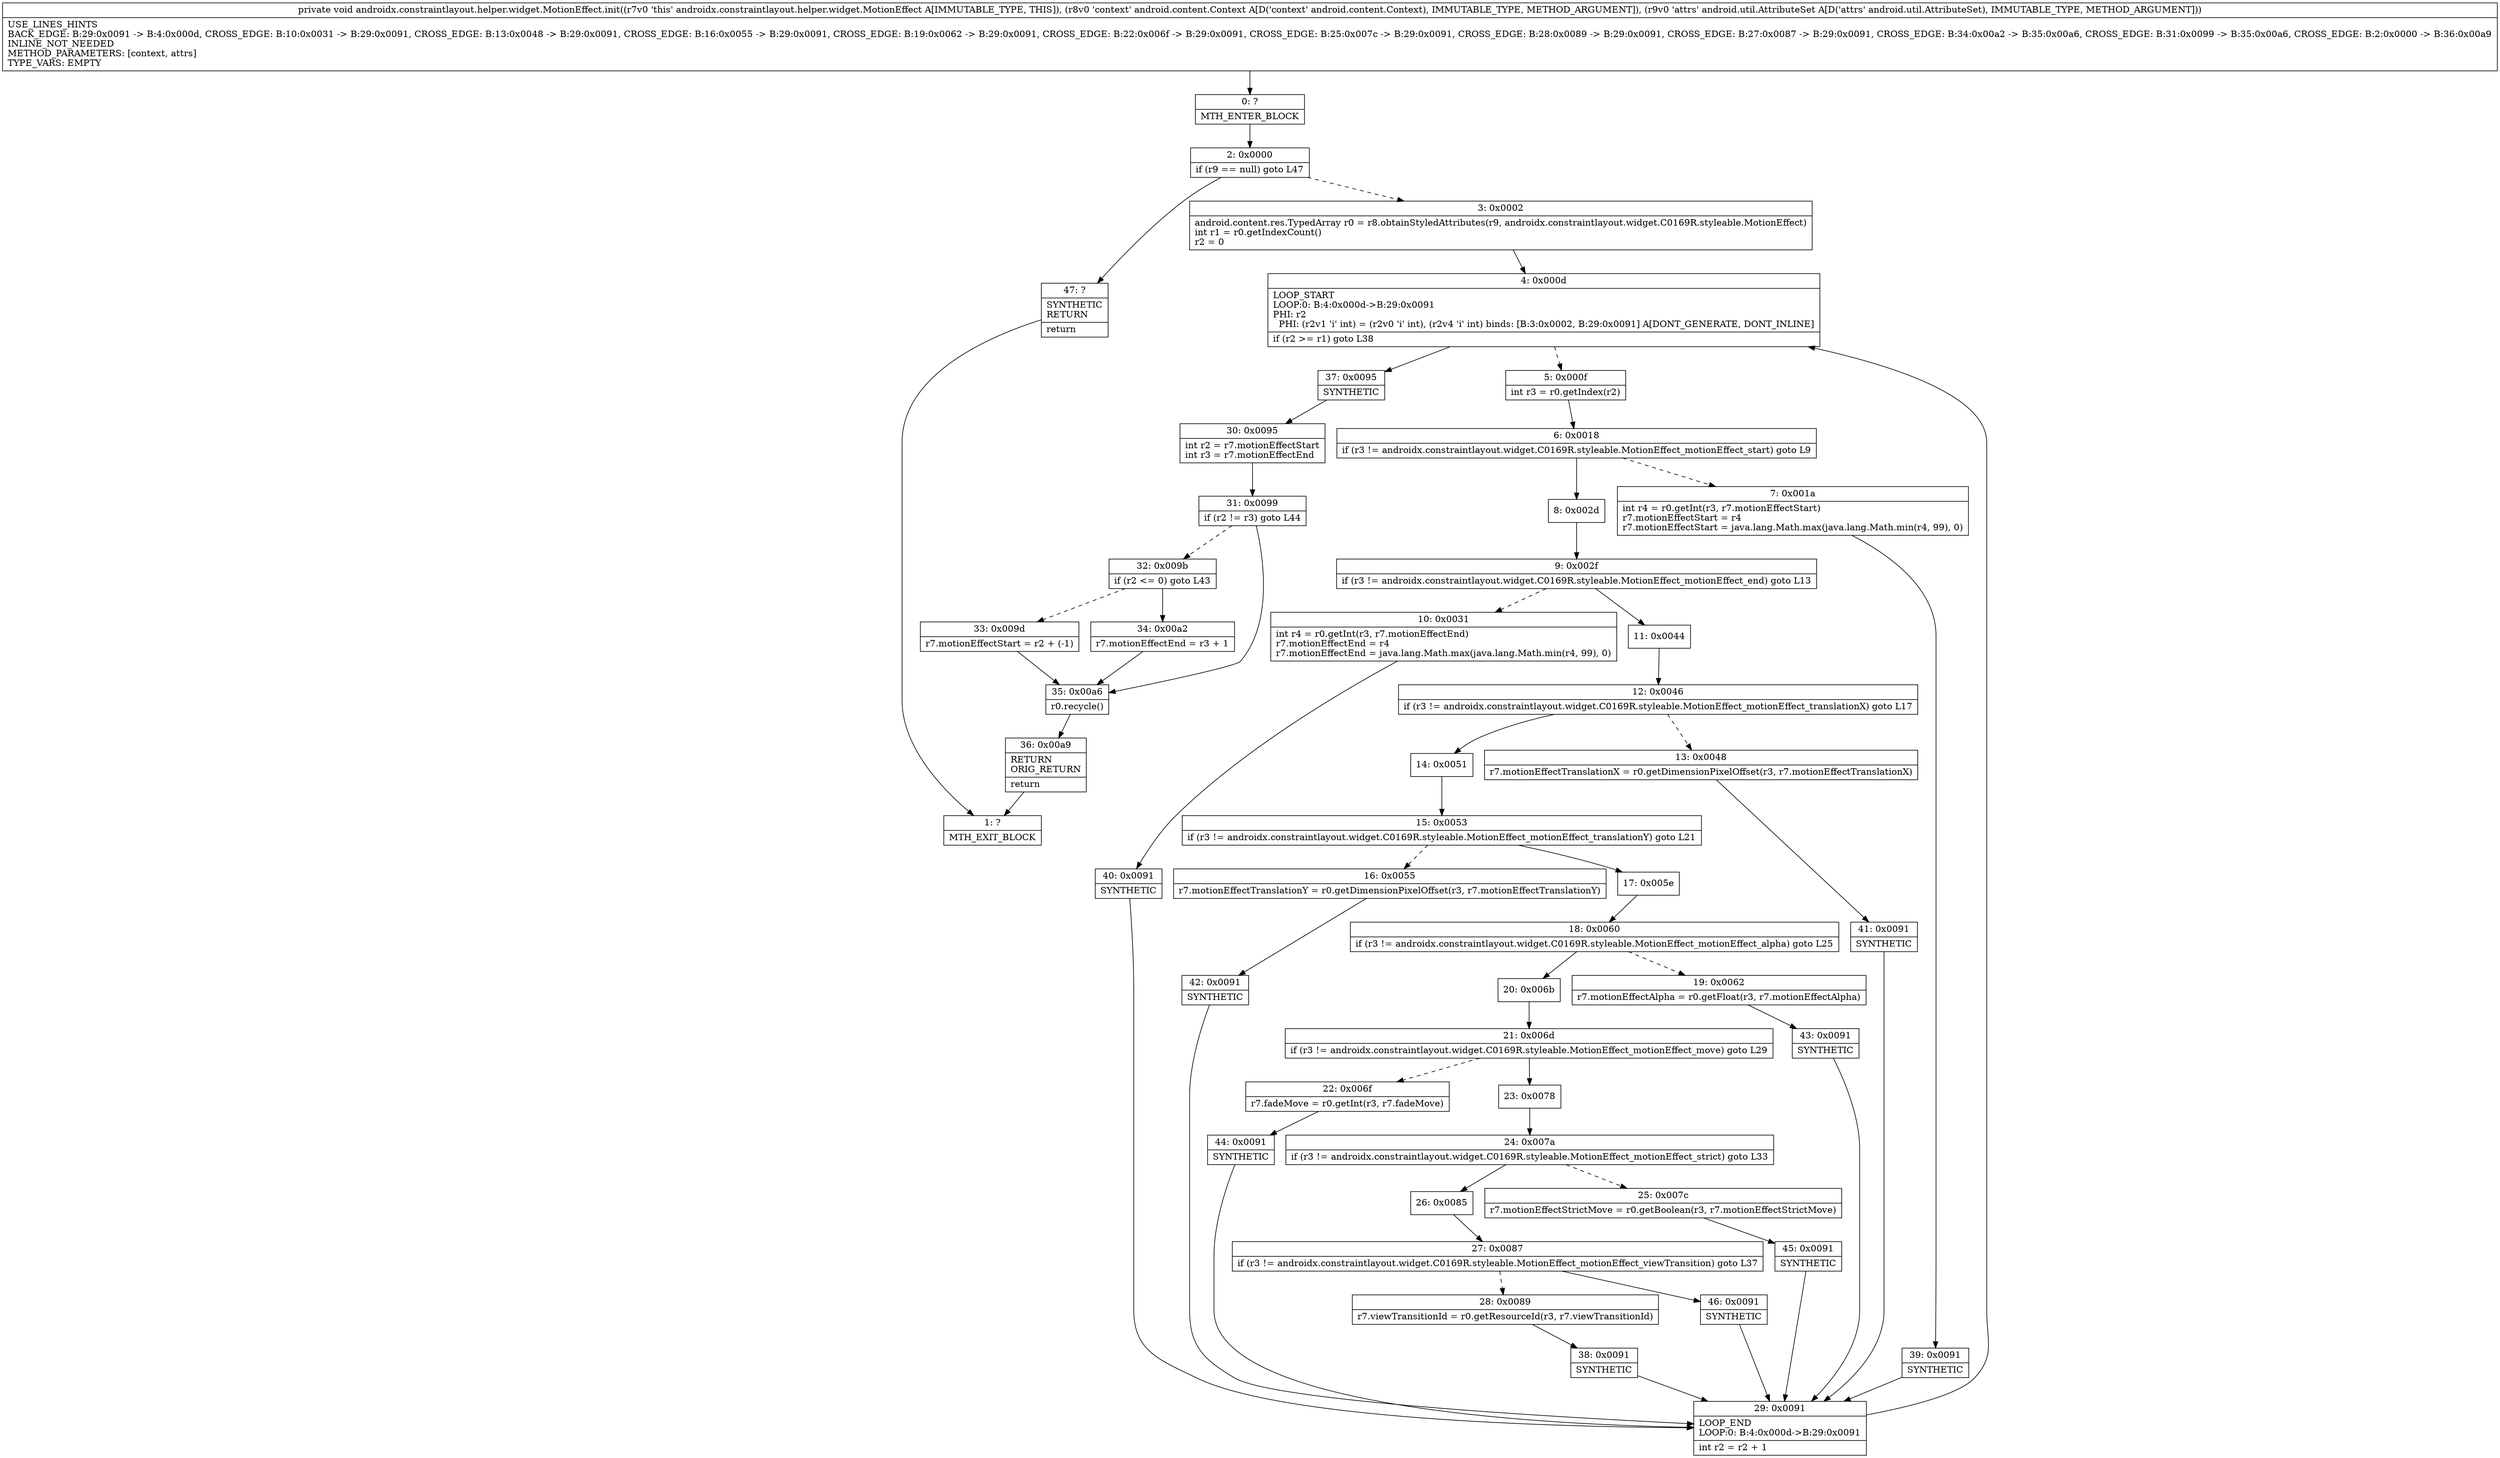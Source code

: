 digraph "CFG forandroidx.constraintlayout.helper.widget.MotionEffect.init(Landroid\/content\/Context;Landroid\/util\/AttributeSet;)V" {
Node_0 [shape=record,label="{0\:\ ?|MTH_ENTER_BLOCK\l}"];
Node_2 [shape=record,label="{2\:\ 0x0000|if (r9 == null) goto L47\l}"];
Node_3 [shape=record,label="{3\:\ 0x0002|android.content.res.TypedArray r0 = r8.obtainStyledAttributes(r9, androidx.constraintlayout.widget.C0169R.styleable.MotionEffect)\lint r1 = r0.getIndexCount()\lr2 = 0\l}"];
Node_4 [shape=record,label="{4\:\ 0x000d|LOOP_START\lLOOP:0: B:4:0x000d\-\>B:29:0x0091\lPHI: r2 \l  PHI: (r2v1 'i' int) = (r2v0 'i' int), (r2v4 'i' int) binds: [B:3:0x0002, B:29:0x0091] A[DONT_GENERATE, DONT_INLINE]\l|if (r2 \>= r1) goto L38\l}"];
Node_5 [shape=record,label="{5\:\ 0x000f|int r3 = r0.getIndex(r2)\l}"];
Node_6 [shape=record,label="{6\:\ 0x0018|if (r3 != androidx.constraintlayout.widget.C0169R.styleable.MotionEffect_motionEffect_start) goto L9\l}"];
Node_7 [shape=record,label="{7\:\ 0x001a|int r4 = r0.getInt(r3, r7.motionEffectStart)\lr7.motionEffectStart = r4\lr7.motionEffectStart = java.lang.Math.max(java.lang.Math.min(r4, 99), 0)\l}"];
Node_39 [shape=record,label="{39\:\ 0x0091|SYNTHETIC\l}"];
Node_29 [shape=record,label="{29\:\ 0x0091|LOOP_END\lLOOP:0: B:4:0x000d\-\>B:29:0x0091\l|int r2 = r2 + 1\l}"];
Node_8 [shape=record,label="{8\:\ 0x002d}"];
Node_9 [shape=record,label="{9\:\ 0x002f|if (r3 != androidx.constraintlayout.widget.C0169R.styleable.MotionEffect_motionEffect_end) goto L13\l}"];
Node_10 [shape=record,label="{10\:\ 0x0031|int r4 = r0.getInt(r3, r7.motionEffectEnd)\lr7.motionEffectEnd = r4\lr7.motionEffectEnd = java.lang.Math.max(java.lang.Math.min(r4, 99), 0)\l}"];
Node_40 [shape=record,label="{40\:\ 0x0091|SYNTHETIC\l}"];
Node_11 [shape=record,label="{11\:\ 0x0044}"];
Node_12 [shape=record,label="{12\:\ 0x0046|if (r3 != androidx.constraintlayout.widget.C0169R.styleable.MotionEffect_motionEffect_translationX) goto L17\l}"];
Node_13 [shape=record,label="{13\:\ 0x0048|r7.motionEffectTranslationX = r0.getDimensionPixelOffset(r3, r7.motionEffectTranslationX)\l}"];
Node_41 [shape=record,label="{41\:\ 0x0091|SYNTHETIC\l}"];
Node_14 [shape=record,label="{14\:\ 0x0051}"];
Node_15 [shape=record,label="{15\:\ 0x0053|if (r3 != androidx.constraintlayout.widget.C0169R.styleable.MotionEffect_motionEffect_translationY) goto L21\l}"];
Node_16 [shape=record,label="{16\:\ 0x0055|r7.motionEffectTranslationY = r0.getDimensionPixelOffset(r3, r7.motionEffectTranslationY)\l}"];
Node_42 [shape=record,label="{42\:\ 0x0091|SYNTHETIC\l}"];
Node_17 [shape=record,label="{17\:\ 0x005e}"];
Node_18 [shape=record,label="{18\:\ 0x0060|if (r3 != androidx.constraintlayout.widget.C0169R.styleable.MotionEffect_motionEffect_alpha) goto L25\l}"];
Node_19 [shape=record,label="{19\:\ 0x0062|r7.motionEffectAlpha = r0.getFloat(r3, r7.motionEffectAlpha)\l}"];
Node_43 [shape=record,label="{43\:\ 0x0091|SYNTHETIC\l}"];
Node_20 [shape=record,label="{20\:\ 0x006b}"];
Node_21 [shape=record,label="{21\:\ 0x006d|if (r3 != androidx.constraintlayout.widget.C0169R.styleable.MotionEffect_motionEffect_move) goto L29\l}"];
Node_22 [shape=record,label="{22\:\ 0x006f|r7.fadeMove = r0.getInt(r3, r7.fadeMove)\l}"];
Node_44 [shape=record,label="{44\:\ 0x0091|SYNTHETIC\l}"];
Node_23 [shape=record,label="{23\:\ 0x0078}"];
Node_24 [shape=record,label="{24\:\ 0x007a|if (r3 != androidx.constraintlayout.widget.C0169R.styleable.MotionEffect_motionEffect_strict) goto L33\l}"];
Node_25 [shape=record,label="{25\:\ 0x007c|r7.motionEffectStrictMove = r0.getBoolean(r3, r7.motionEffectStrictMove)\l}"];
Node_45 [shape=record,label="{45\:\ 0x0091|SYNTHETIC\l}"];
Node_26 [shape=record,label="{26\:\ 0x0085}"];
Node_27 [shape=record,label="{27\:\ 0x0087|if (r3 != androidx.constraintlayout.widget.C0169R.styleable.MotionEffect_motionEffect_viewTransition) goto L37\l}"];
Node_28 [shape=record,label="{28\:\ 0x0089|r7.viewTransitionId = r0.getResourceId(r3, r7.viewTransitionId)\l}"];
Node_38 [shape=record,label="{38\:\ 0x0091|SYNTHETIC\l}"];
Node_46 [shape=record,label="{46\:\ 0x0091|SYNTHETIC\l}"];
Node_37 [shape=record,label="{37\:\ 0x0095|SYNTHETIC\l}"];
Node_30 [shape=record,label="{30\:\ 0x0095|int r2 = r7.motionEffectStart\lint r3 = r7.motionEffectEnd\l}"];
Node_31 [shape=record,label="{31\:\ 0x0099|if (r2 != r3) goto L44\l}"];
Node_32 [shape=record,label="{32\:\ 0x009b|if (r2 \<= 0) goto L43\l}"];
Node_33 [shape=record,label="{33\:\ 0x009d|r7.motionEffectStart = r2 + (\-1)\l}"];
Node_34 [shape=record,label="{34\:\ 0x00a2|r7.motionEffectEnd = r3 + 1\l}"];
Node_35 [shape=record,label="{35\:\ 0x00a6|r0.recycle()\l}"];
Node_36 [shape=record,label="{36\:\ 0x00a9|RETURN\lORIG_RETURN\l|return\l}"];
Node_1 [shape=record,label="{1\:\ ?|MTH_EXIT_BLOCK\l}"];
Node_47 [shape=record,label="{47\:\ ?|SYNTHETIC\lRETURN\l|return\l}"];
MethodNode[shape=record,label="{private void androidx.constraintlayout.helper.widget.MotionEffect.init((r7v0 'this' androidx.constraintlayout.helper.widget.MotionEffect A[IMMUTABLE_TYPE, THIS]), (r8v0 'context' android.content.Context A[D('context' android.content.Context), IMMUTABLE_TYPE, METHOD_ARGUMENT]), (r9v0 'attrs' android.util.AttributeSet A[D('attrs' android.util.AttributeSet), IMMUTABLE_TYPE, METHOD_ARGUMENT]))  | USE_LINES_HINTS\lBACK_EDGE: B:29:0x0091 \-\> B:4:0x000d, CROSS_EDGE: B:10:0x0031 \-\> B:29:0x0091, CROSS_EDGE: B:13:0x0048 \-\> B:29:0x0091, CROSS_EDGE: B:16:0x0055 \-\> B:29:0x0091, CROSS_EDGE: B:19:0x0062 \-\> B:29:0x0091, CROSS_EDGE: B:22:0x006f \-\> B:29:0x0091, CROSS_EDGE: B:25:0x007c \-\> B:29:0x0091, CROSS_EDGE: B:28:0x0089 \-\> B:29:0x0091, CROSS_EDGE: B:27:0x0087 \-\> B:29:0x0091, CROSS_EDGE: B:34:0x00a2 \-\> B:35:0x00a6, CROSS_EDGE: B:31:0x0099 \-\> B:35:0x00a6, CROSS_EDGE: B:2:0x0000 \-\> B:36:0x00a9\lINLINE_NOT_NEEDED\lMETHOD_PARAMETERS: [context, attrs]\lTYPE_VARS: EMPTY\l}"];
MethodNode -> Node_0;Node_0 -> Node_2;
Node_2 -> Node_3[style=dashed];
Node_2 -> Node_47;
Node_3 -> Node_4;
Node_4 -> Node_5[style=dashed];
Node_4 -> Node_37;
Node_5 -> Node_6;
Node_6 -> Node_7[style=dashed];
Node_6 -> Node_8;
Node_7 -> Node_39;
Node_39 -> Node_29;
Node_29 -> Node_4;
Node_8 -> Node_9;
Node_9 -> Node_10[style=dashed];
Node_9 -> Node_11;
Node_10 -> Node_40;
Node_40 -> Node_29;
Node_11 -> Node_12;
Node_12 -> Node_13[style=dashed];
Node_12 -> Node_14;
Node_13 -> Node_41;
Node_41 -> Node_29;
Node_14 -> Node_15;
Node_15 -> Node_16[style=dashed];
Node_15 -> Node_17;
Node_16 -> Node_42;
Node_42 -> Node_29;
Node_17 -> Node_18;
Node_18 -> Node_19[style=dashed];
Node_18 -> Node_20;
Node_19 -> Node_43;
Node_43 -> Node_29;
Node_20 -> Node_21;
Node_21 -> Node_22[style=dashed];
Node_21 -> Node_23;
Node_22 -> Node_44;
Node_44 -> Node_29;
Node_23 -> Node_24;
Node_24 -> Node_25[style=dashed];
Node_24 -> Node_26;
Node_25 -> Node_45;
Node_45 -> Node_29;
Node_26 -> Node_27;
Node_27 -> Node_28[style=dashed];
Node_27 -> Node_46;
Node_28 -> Node_38;
Node_38 -> Node_29;
Node_46 -> Node_29;
Node_37 -> Node_30;
Node_30 -> Node_31;
Node_31 -> Node_32[style=dashed];
Node_31 -> Node_35;
Node_32 -> Node_33[style=dashed];
Node_32 -> Node_34;
Node_33 -> Node_35;
Node_34 -> Node_35;
Node_35 -> Node_36;
Node_36 -> Node_1;
Node_47 -> Node_1;
}

